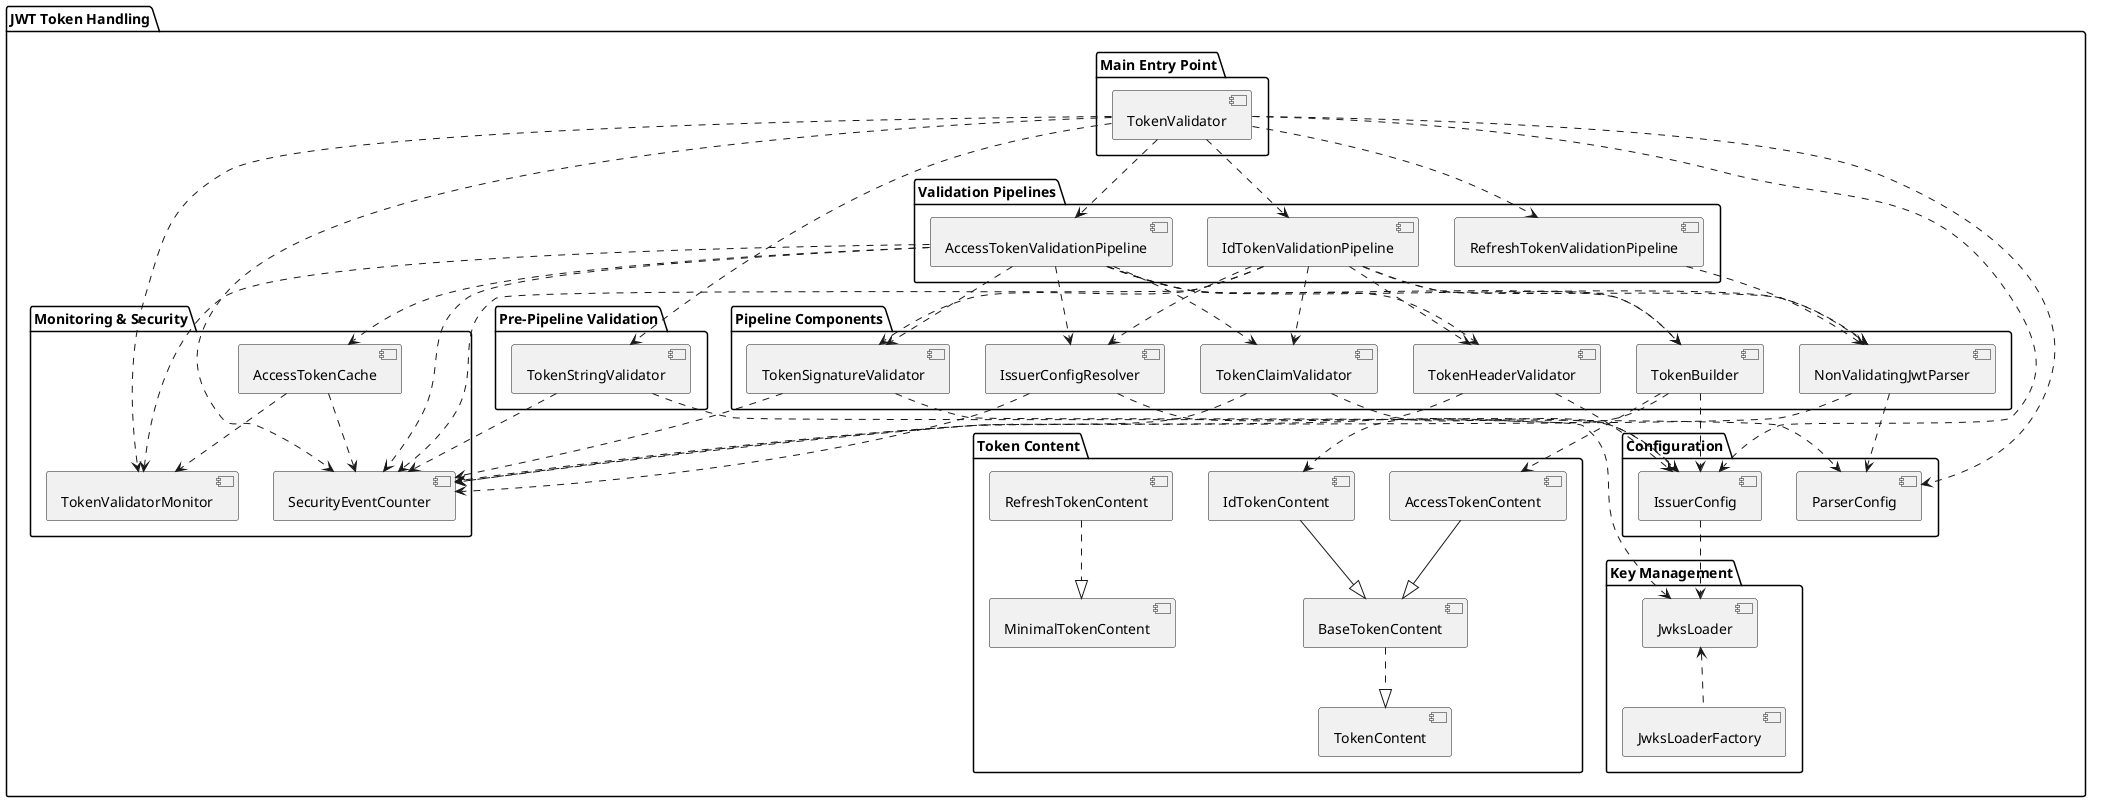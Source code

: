 @startuml

package "JWT Token Handling" {

  package "Main Entry Point" {
    [TokenValidator]
  }

  package "Pre-Pipeline Validation" {
    [TokenStringValidator]
  }

  package "Validation Pipelines" {
    [AccessTokenValidationPipeline]
    [IdTokenValidationPipeline]
    [RefreshTokenValidationPipeline]
  }

  package "Pipeline Components" {
    [NonValidatingJwtParser]
    [IssuerConfigResolver]
    [TokenHeaderValidator]
    [TokenSignatureValidator]
    [TokenBuilder]
    [TokenClaimValidator]
  }

  package "Configuration" {
    [ParserConfig]
    [IssuerConfig]
  }

  package "Key Management" {
    [JwksLoader]
    [JwksLoaderFactory]
  }

  package "Monitoring & Security" {
    [SecurityEventCounter]
    [TokenValidatorMonitor]
    [AccessTokenCache]
  }

  package "Token Content" {
    [AccessTokenContent]
    [IdTokenContent]
    [RefreshTokenContent]
    [BaseTokenContent]
    [TokenContent]
    [MinimalTokenContent]
  }

  ' Main dependencies
  [TokenValidator] ..> [ParserConfig]
  [TokenValidator] ..> [IssuerConfig]
  [TokenValidator] ..> [TokenStringValidator]
  [TokenValidator] ..> [AccessTokenValidationPipeline]
  [TokenValidator] ..> [IdTokenValidationPipeline]
  [TokenValidator] ..> [RefreshTokenValidationPipeline]
  [TokenValidator] ..> [SecurityEventCounter]
  [TokenValidator] ..> [TokenValidatorMonitor]

  ' Pipeline dependencies
  [AccessTokenValidationPipeline] ..> [NonValidatingJwtParser]
  [AccessTokenValidationPipeline] ..> [IssuerConfigResolver]
  [AccessTokenValidationPipeline] ..> [TokenHeaderValidator]
  [AccessTokenValidationPipeline] ..> [TokenSignatureValidator]
  [AccessTokenValidationPipeline] ..> [TokenBuilder]
  [AccessTokenValidationPipeline] ..> [TokenClaimValidator]
  [AccessTokenValidationPipeline] ..> [AccessTokenCache]
  [AccessTokenValidationPipeline] ..> [SecurityEventCounter]
  [AccessTokenValidationPipeline] ..> [TokenValidatorMonitor]

  [IdTokenValidationPipeline] ..> [NonValidatingJwtParser]
  [IdTokenValidationPipeline] ..> [IssuerConfigResolver]
  [IdTokenValidationPipeline] ..> [TokenHeaderValidator]
  [IdTokenValidationPipeline] ..> [TokenSignatureValidator]
  [IdTokenValidationPipeline] ..> [TokenBuilder]
  [IdTokenValidationPipeline] ..> [TokenClaimValidator]
  [IdTokenValidationPipeline] ..> [SecurityEventCounter]

  [RefreshTokenValidationPipeline] ..> [NonValidatingJwtParser]

  ' Component dependencies
  [IssuerConfigResolver] ..> [IssuerConfig]
  [IssuerConfigResolver] ..> [SecurityEventCounter]
  [NonValidatingJwtParser] ..> [ParserConfig]
  [NonValidatingJwtParser] ..> [SecurityEventCounter]
  [TokenSignatureValidator] ..> [JwksLoader]
  [TokenSignatureValidator] ..> [SecurityEventCounter]
  [TokenHeaderValidator] ..> [IssuerConfig]
  [TokenHeaderValidator] ..> [SecurityEventCounter]
  [TokenClaimValidator] ..> [IssuerConfig]
  [TokenClaimValidator] ..> [SecurityEventCounter]
  [TokenBuilder] ..> [IssuerConfig]
  [TokenStringValidator] ..> [ParserConfig]
  [TokenStringValidator] ..> [SecurityEventCounter]

  ' Key management
  [IssuerConfig] ..> [JwksLoader]
  [JwksLoader] <.. [JwksLoaderFactory]

  ' Cache dependencies
  [AccessTokenCache] ..> [SecurityEventCounter]
  [AccessTokenCache] ..> [TokenValidatorMonitor]

  ' Token content hierarchy
  [TokenBuilder] ..> [AccessTokenContent]
  [TokenBuilder] ..> [IdTokenContent]
  [AccessTokenContent] --|> [BaseTokenContent]
  [IdTokenContent] --|> [BaseTokenContent]
  [BaseTokenContent] ..|> [TokenContent]
  [RefreshTokenContent] ..|> [MinimalTokenContent]
}
@enduml
